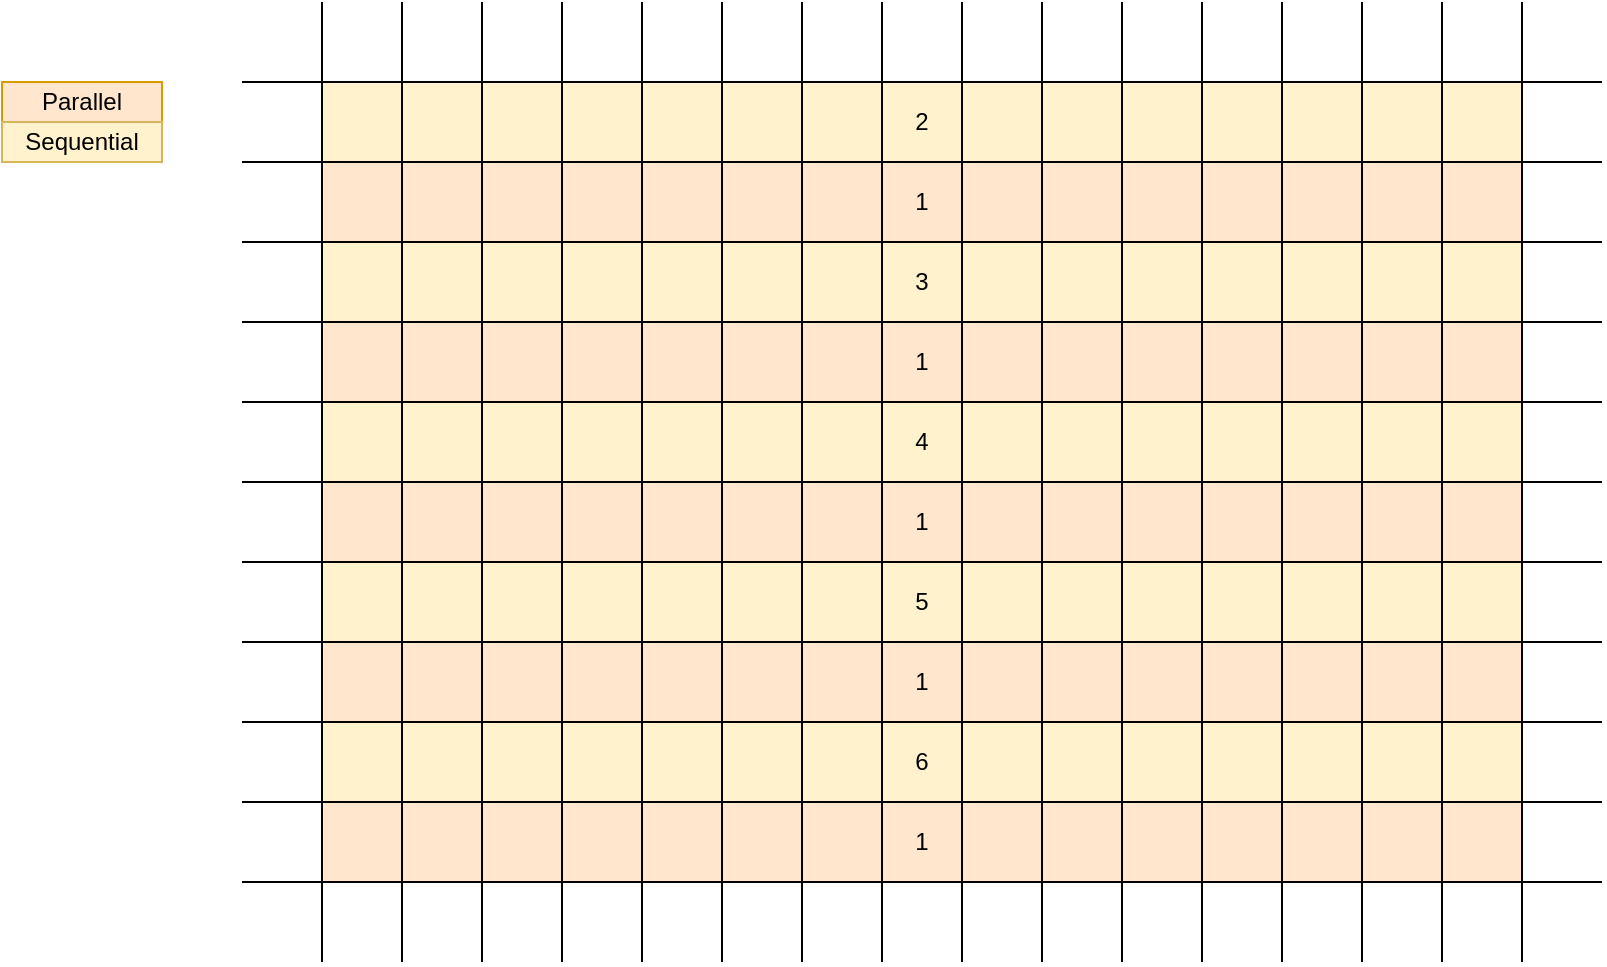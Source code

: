 <mxfile version="17.2.4" type="device"><diagram id="hrnDxiNBZMBnNnpE2GiX" name="Page-1"><mxGraphModel dx="1952" dy="870" grid="1" gridSize="10" guides="1" tooltips="1" connect="1" arrows="1" fold="1" page="1" pageScale="1" pageWidth="850" pageHeight="1100" math="0" shadow="0"><root><mxCell id="0"/><mxCell id="1" parent="0"/><mxCell id="iZXvY8Z0pgDMxuZdo3Pe-31" value="2" style="rounded=0;whiteSpace=wrap;html=1;fillColor=#fff2cc;strokeColor=#d6b656;" vertex="1" parent="1"><mxGeometry x="-40" y="160" width="600" height="40" as="geometry"/></mxCell><mxCell id="iZXvY8Z0pgDMxuZdo3Pe-32" value="3" style="rounded=0;whiteSpace=wrap;html=1;fillColor=#fff2cc;strokeColor=#d6b656;" vertex="1" parent="1"><mxGeometry x="-40" y="240" width="600" height="40" as="geometry"/></mxCell><mxCell id="iZXvY8Z0pgDMxuZdo3Pe-35" value="4" style="rounded=0;whiteSpace=wrap;html=1;fillColor=#fff2cc;strokeColor=#d6b656;" vertex="1" parent="1"><mxGeometry x="-40" y="320" width="600" height="40" as="geometry"/></mxCell><mxCell id="iZXvY8Z0pgDMxuZdo3Pe-36" value="5" style="rounded=0;whiteSpace=wrap;html=1;fillColor=#fff2cc;strokeColor=#d6b656;" vertex="1" parent="1"><mxGeometry x="-40" y="400" width="600" height="40" as="geometry"/></mxCell><mxCell id="iZXvY8Z0pgDMxuZdo3Pe-38" value="&lt;span style=&quot;font-weight: normal&quot;&gt;6&lt;/span&gt;" style="rounded=0;whiteSpace=wrap;html=1;fontStyle=1;fillColor=#fff2cc;strokeColor=#d6b656;" vertex="1" parent="1"><mxGeometry x="-40" y="480" width="600" height="40" as="geometry"/></mxCell><mxCell id="iZXvY8Z0pgDMxuZdo3Pe-43" value="1" style="rounded=0;whiteSpace=wrap;html=1;fillColor=#ffe6cc;strokeColor=#d79b00;" vertex="1" parent="1"><mxGeometry x="-40" y="200" width="600" height="40" as="geometry"/></mxCell><mxCell id="iZXvY8Z0pgDMxuZdo3Pe-44" value="1" style="rounded=0;whiteSpace=wrap;html=1;fillColor=#ffe6cc;strokeColor=#d79b00;" vertex="1" parent="1"><mxGeometry x="-40" y="280" width="600" height="40" as="geometry"/></mxCell><mxCell id="iZXvY8Z0pgDMxuZdo3Pe-45" value="1" style="rounded=0;whiteSpace=wrap;html=1;fillColor=#ffe6cc;strokeColor=#d79b00;" vertex="1" parent="1"><mxGeometry x="-40" y="360" width="600" height="40" as="geometry"/></mxCell><mxCell id="iZXvY8Z0pgDMxuZdo3Pe-46" value="1" style="rounded=0;whiteSpace=wrap;html=1;fillColor=#ffe6cc;strokeColor=#d79b00;" vertex="1" parent="1"><mxGeometry x="-40" y="440" width="600" height="40" as="geometry"/></mxCell><mxCell id="iZXvY8Z0pgDMxuZdo3Pe-47" value="&lt;span style=&quot;font-weight: normal&quot;&gt;1&lt;/span&gt;" style="rounded=0;whiteSpace=wrap;html=1;fontStyle=1;fillColor=#ffe6cc;strokeColor=#d79b00;" vertex="1" parent="1"><mxGeometry x="-40" y="520" width="600" height="40" as="geometry"/></mxCell><mxCell id="iZXvY8Z0pgDMxuZdo3Pe-11" value="" style="endArrow=none;html=1;rounded=0;" edge="1" parent="1"><mxGeometry width="50" height="50" relative="1" as="geometry"><mxPoint y="600" as="sourcePoint"/><mxPoint y="120" as="targetPoint"/></mxGeometry></mxCell><mxCell id="iZXvY8Z0pgDMxuZdo3Pe-12" value="" style="endArrow=none;html=1;rounded=0;" edge="1" parent="1"><mxGeometry width="50" height="50" relative="1" as="geometry"><mxPoint x="40" y="600" as="sourcePoint"/><mxPoint x="40" y="120" as="targetPoint"/></mxGeometry></mxCell><mxCell id="iZXvY8Z0pgDMxuZdo3Pe-2" value="" style="endArrow=none;html=1;rounded=0;" edge="1" parent="1"><mxGeometry width="50" height="50" relative="1" as="geometry"><mxPoint x="280" y="600" as="sourcePoint"/><mxPoint x="280" y="120" as="targetPoint"/></mxGeometry></mxCell><mxCell id="iZXvY8Z0pgDMxuZdo3Pe-3" value="" style="endArrow=none;html=1;rounded=0;" edge="1" parent="1"><mxGeometry width="50" height="50" relative="1" as="geometry"><mxPoint x="320" y="600" as="sourcePoint"/><mxPoint x="320" y="120" as="targetPoint"/></mxGeometry></mxCell><mxCell id="iZXvY8Z0pgDMxuZdo3Pe-4" value="" style="endArrow=none;html=1;rounded=0;" edge="1" parent="1"><mxGeometry width="50" height="50" relative="1" as="geometry"><mxPoint x="360" y="600" as="sourcePoint"/><mxPoint x="360" y="120" as="targetPoint"/></mxGeometry></mxCell><mxCell id="iZXvY8Z0pgDMxuZdo3Pe-5" value="" style="endArrow=none;html=1;rounded=0;" edge="1" parent="1"><mxGeometry width="50" height="50" relative="1" as="geometry"><mxPoint x="400" y="600" as="sourcePoint"/><mxPoint x="400" y="120" as="targetPoint"/></mxGeometry></mxCell><mxCell id="iZXvY8Z0pgDMxuZdo3Pe-6" value="" style="endArrow=none;html=1;rounded=0;" edge="1" parent="1"><mxGeometry width="50" height="50" relative="1" as="geometry"><mxPoint x="440" y="600" as="sourcePoint"/><mxPoint x="440" y="120" as="targetPoint"/></mxGeometry></mxCell><mxCell id="iZXvY8Z0pgDMxuZdo3Pe-7" value="" style="endArrow=none;html=1;rounded=0;" edge="1" parent="1"><mxGeometry width="50" height="50" relative="1" as="geometry"><mxPoint x="480" y="600" as="sourcePoint"/><mxPoint x="480" y="120" as="targetPoint"/></mxGeometry></mxCell><mxCell id="iZXvY8Z0pgDMxuZdo3Pe-8" value="" style="endArrow=none;html=1;rounded=0;" edge="1" parent="1"><mxGeometry width="50" height="50" relative="1" as="geometry"><mxPoint x="520" y="600" as="sourcePoint"/><mxPoint x="520" y="120" as="targetPoint"/></mxGeometry></mxCell><mxCell id="iZXvY8Z0pgDMxuZdo3Pe-9" value="" style="endArrow=none;html=1;rounded=0;" edge="1" parent="1"><mxGeometry width="50" height="50" relative="1" as="geometry"><mxPoint x="560" y="600" as="sourcePoint"/><mxPoint x="560" y="120" as="targetPoint"/></mxGeometry></mxCell><mxCell id="iZXvY8Z0pgDMxuZdo3Pe-10" value="" style="endArrow=none;html=1;rounded=0;" edge="1" parent="1"><mxGeometry width="50" height="50" relative="1" as="geometry"><mxPoint x="-40" y="600" as="sourcePoint"/><mxPoint x="-40" y="120" as="targetPoint"/></mxGeometry></mxCell><mxCell id="iZXvY8Z0pgDMxuZdo3Pe-13" value="" style="endArrow=none;html=1;rounded=0;" edge="1" parent="1"><mxGeometry width="50" height="50" relative="1" as="geometry"><mxPoint x="80" y="600" as="sourcePoint"/><mxPoint x="80" y="120" as="targetPoint"/></mxGeometry></mxCell><mxCell id="iZXvY8Z0pgDMxuZdo3Pe-14" value="" style="endArrow=none;html=1;rounded=0;" edge="1" parent="1"><mxGeometry width="50" height="50" relative="1" as="geometry"><mxPoint x="120" y="600" as="sourcePoint"/><mxPoint x="120" y="120" as="targetPoint"/></mxGeometry></mxCell><mxCell id="iZXvY8Z0pgDMxuZdo3Pe-15" value="" style="endArrow=none;html=1;rounded=0;" edge="1" parent="1"><mxGeometry width="50" height="50" relative="1" as="geometry"><mxPoint x="160" y="600" as="sourcePoint"/><mxPoint x="160" y="120" as="targetPoint"/></mxGeometry></mxCell><mxCell id="iZXvY8Z0pgDMxuZdo3Pe-16" value="" style="endArrow=none;html=1;rounded=0;" edge="1" parent="1"><mxGeometry width="50" height="50" relative="1" as="geometry"><mxPoint x="200" y="600" as="sourcePoint"/><mxPoint x="200" y="120" as="targetPoint"/></mxGeometry></mxCell><mxCell id="iZXvY8Z0pgDMxuZdo3Pe-17" value="" style="endArrow=none;html=1;rounded=0;" edge="1" parent="1"><mxGeometry width="50" height="50" relative="1" as="geometry"><mxPoint x="240" y="600" as="sourcePoint"/><mxPoint x="240" y="120" as="targetPoint"/></mxGeometry></mxCell><mxCell id="iZXvY8Z0pgDMxuZdo3Pe-19" value="" style="endArrow=none;html=1;rounded=0;" edge="1" parent="1"><mxGeometry width="50" height="50" relative="1" as="geometry"><mxPoint x="-80" y="160" as="sourcePoint"/><mxPoint x="600" y="160" as="targetPoint"/></mxGeometry></mxCell><mxCell id="iZXvY8Z0pgDMxuZdo3Pe-20" value="" style="endArrow=none;html=1;rounded=0;" edge="1" parent="1"><mxGeometry width="50" height="50" relative="1" as="geometry"><mxPoint x="-80" y="200" as="sourcePoint"/><mxPoint x="600" y="200" as="targetPoint"/></mxGeometry></mxCell><mxCell id="iZXvY8Z0pgDMxuZdo3Pe-21" value="" style="endArrow=none;html=1;rounded=0;" edge="1" parent="1"><mxGeometry width="50" height="50" relative="1" as="geometry"><mxPoint x="-80" y="240" as="sourcePoint"/><mxPoint x="600" y="240" as="targetPoint"/></mxGeometry></mxCell><mxCell id="iZXvY8Z0pgDMxuZdo3Pe-22" value="" style="endArrow=none;html=1;rounded=0;" edge="1" parent="1"><mxGeometry width="50" height="50" relative="1" as="geometry"><mxPoint x="-80" y="280" as="sourcePoint"/><mxPoint x="600" y="280" as="targetPoint"/></mxGeometry></mxCell><mxCell id="iZXvY8Z0pgDMxuZdo3Pe-23" value="" style="endArrow=none;html=1;rounded=0;" edge="1" parent="1"><mxGeometry width="50" height="50" relative="1" as="geometry"><mxPoint x="-80" y="320" as="sourcePoint"/><mxPoint x="600" y="320" as="targetPoint"/></mxGeometry></mxCell><mxCell id="iZXvY8Z0pgDMxuZdo3Pe-24" value="" style="endArrow=none;html=1;rounded=0;" edge="1" parent="1"><mxGeometry width="50" height="50" relative="1" as="geometry"><mxPoint x="-80" y="360" as="sourcePoint"/><mxPoint x="600" y="360" as="targetPoint"/></mxGeometry></mxCell><mxCell id="iZXvY8Z0pgDMxuZdo3Pe-25" value="" style="endArrow=none;html=1;rounded=0;" edge="1" parent="1"><mxGeometry width="50" height="50" relative="1" as="geometry"><mxPoint x="-80" y="400" as="sourcePoint"/><mxPoint x="600" y="400" as="targetPoint"/></mxGeometry></mxCell><mxCell id="iZXvY8Z0pgDMxuZdo3Pe-26" value="" style="endArrow=none;html=1;rounded=0;" edge="1" parent="1"><mxGeometry width="50" height="50" relative="1" as="geometry"><mxPoint x="-80" y="440" as="sourcePoint"/><mxPoint x="600" y="440" as="targetPoint"/></mxGeometry></mxCell><mxCell id="iZXvY8Z0pgDMxuZdo3Pe-27" value="" style="endArrow=none;html=1;rounded=0;" edge="1" parent="1"><mxGeometry width="50" height="50" relative="1" as="geometry"><mxPoint x="-80" y="480" as="sourcePoint"/><mxPoint x="600" y="480" as="targetPoint"/></mxGeometry></mxCell><mxCell id="iZXvY8Z0pgDMxuZdo3Pe-37" value="" style="endArrow=none;html=1;rounded=0;" edge="1" parent="1"><mxGeometry width="50" height="50" relative="1" as="geometry"><mxPoint x="-80" y="560" as="sourcePoint"/><mxPoint x="600" y="560" as="targetPoint"/></mxGeometry></mxCell><mxCell id="iZXvY8Z0pgDMxuZdo3Pe-41" value="" style="endArrow=none;html=1;rounded=0;" edge="1" parent="1"><mxGeometry width="50" height="50" relative="1" as="geometry"><mxPoint x="-80" y="520" as="sourcePoint"/><mxPoint x="600" y="520" as="targetPoint"/></mxGeometry></mxCell><mxCell id="iZXvY8Z0pgDMxuZdo3Pe-48" value="Parallel" style="text;html=1;strokeColor=#d79b00;fillColor=#ffe6cc;align=center;verticalAlign=middle;whiteSpace=wrap;rounded=0;" vertex="1" parent="1"><mxGeometry x="-200" y="160" width="80" height="20" as="geometry"/></mxCell><mxCell id="iZXvY8Z0pgDMxuZdo3Pe-49" value="Sequential" style="text;html=1;strokeColor=#d6b656;fillColor=#fff2cc;align=center;verticalAlign=middle;whiteSpace=wrap;rounded=0;" vertex="1" parent="1"><mxGeometry x="-200" y="180" width="80" height="20" as="geometry"/></mxCell></root></mxGraphModel></diagram></mxfile>